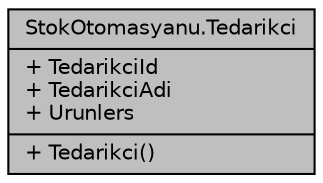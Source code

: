digraph "StokOtomasyanu.Tedarikci"
{
  edge [fontname="Helvetica",fontsize="10",labelfontname="Helvetica",labelfontsize="10"];
  node [fontname="Helvetica",fontsize="10",shape=record];
  Node1 [label="{StokOtomasyanu.Tedarikci\n|+ TedarikciId\l+ TedarikciAdi\l+ Urunlers\l|+ Tedarikci()\l}",height=0.2,width=0.4,color="black", fillcolor="grey75", style="filled", fontcolor="black"];
}
